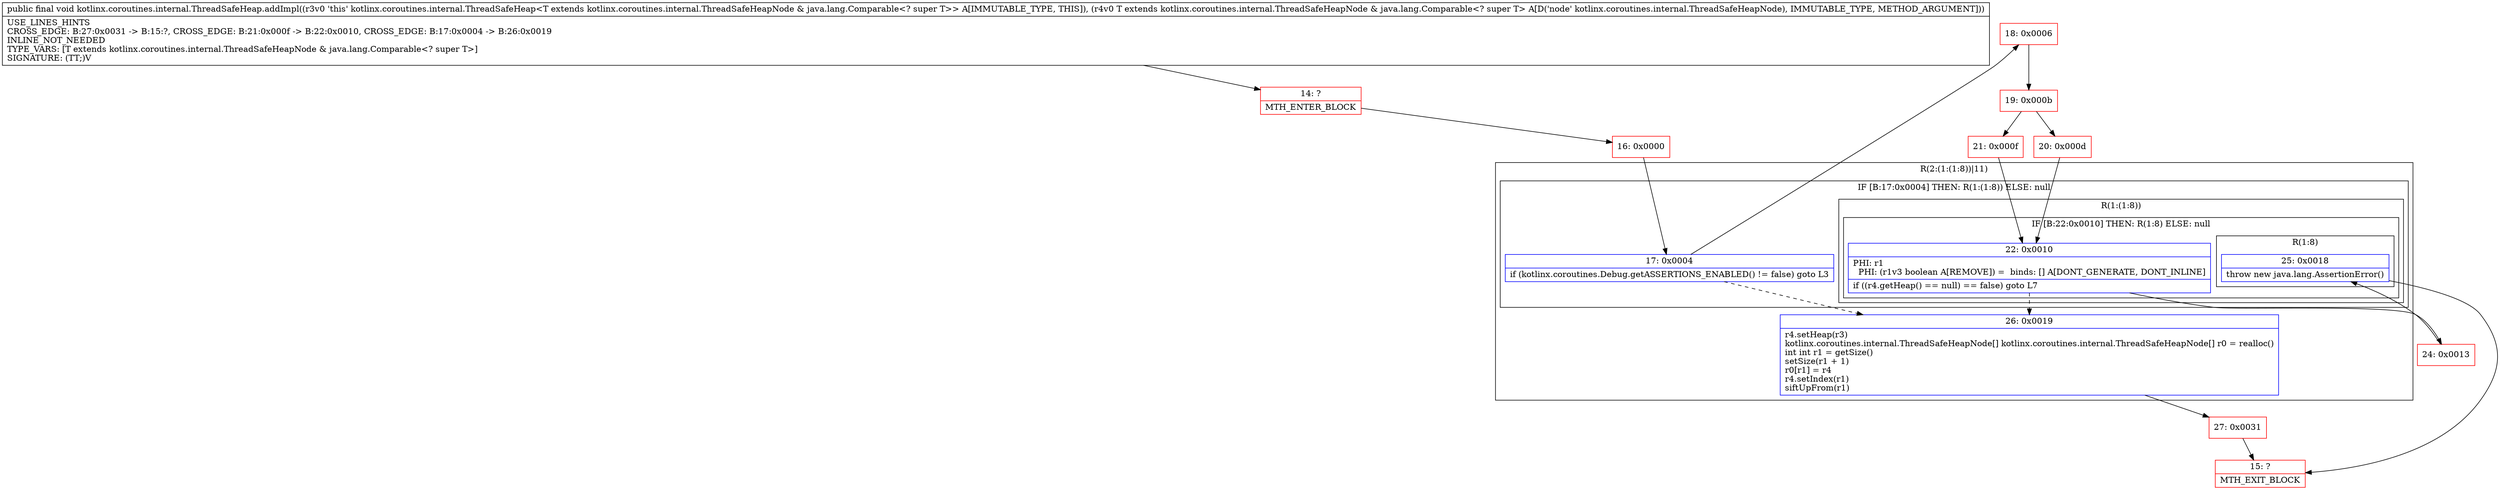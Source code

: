 digraph "CFG forkotlinx.coroutines.internal.ThreadSafeHeap.addImpl(Lkotlinx\/coroutines\/internal\/ThreadSafeHeapNode;)V" {
subgraph cluster_Region_1057706537 {
label = "R(2:(1:(1:8))|11)";
node [shape=record,color=blue];
subgraph cluster_IfRegion_1490292427 {
label = "IF [B:17:0x0004] THEN: R(1:(1:8)) ELSE: null";
node [shape=record,color=blue];
Node_17 [shape=record,label="{17\:\ 0x0004|if (kotlinx.coroutines.Debug.getASSERTIONS_ENABLED() != false) goto L3\l}"];
subgraph cluster_Region_1207391569 {
label = "R(1:(1:8))";
node [shape=record,color=blue];
subgraph cluster_IfRegion_1777941064 {
label = "IF [B:22:0x0010] THEN: R(1:8) ELSE: null";
node [shape=record,color=blue];
Node_22 [shape=record,label="{22\:\ 0x0010|PHI: r1 \l  PHI: (r1v3 boolean A[REMOVE]) =  binds: [] A[DONT_GENERATE, DONT_INLINE]\l|if ((r4.getHeap() == null) == false) goto L7\l}"];
subgraph cluster_Region_348121336 {
label = "R(1:8)";
node [shape=record,color=blue];
Node_25 [shape=record,label="{25\:\ 0x0018|throw new java.lang.AssertionError()\l}"];
}
}
}
}
Node_26 [shape=record,label="{26\:\ 0x0019|r4.setHeap(r3)\lkotlinx.coroutines.internal.ThreadSafeHeapNode[] kotlinx.coroutines.internal.ThreadSafeHeapNode[] r0 = realloc()\lint int r1 = getSize()\lsetSize(r1 + 1)\lr0[r1] = r4\lr4.setIndex(r1)\lsiftUpFrom(r1)\l}"];
}
Node_14 [shape=record,color=red,label="{14\:\ ?|MTH_ENTER_BLOCK\l}"];
Node_16 [shape=record,color=red,label="{16\:\ 0x0000}"];
Node_18 [shape=record,color=red,label="{18\:\ 0x0006}"];
Node_19 [shape=record,color=red,label="{19\:\ 0x000b}"];
Node_20 [shape=record,color=red,label="{20\:\ 0x000d}"];
Node_24 [shape=record,color=red,label="{24\:\ 0x0013}"];
Node_15 [shape=record,color=red,label="{15\:\ ?|MTH_EXIT_BLOCK\l}"];
Node_21 [shape=record,color=red,label="{21\:\ 0x000f}"];
Node_27 [shape=record,color=red,label="{27\:\ 0x0031}"];
MethodNode[shape=record,label="{public final void kotlinx.coroutines.internal.ThreadSafeHeap.addImpl((r3v0 'this' kotlinx.coroutines.internal.ThreadSafeHeap\<T extends kotlinx.coroutines.internal.ThreadSafeHeapNode & java.lang.Comparable\<? super T\>\> A[IMMUTABLE_TYPE, THIS]), (r4v0 T extends kotlinx.coroutines.internal.ThreadSafeHeapNode & java.lang.Comparable\<? super T\> A[D('node' kotlinx.coroutines.internal.ThreadSafeHeapNode), IMMUTABLE_TYPE, METHOD_ARGUMENT]))  | USE_LINES_HINTS\lCROSS_EDGE: B:27:0x0031 \-\> B:15:?, CROSS_EDGE: B:21:0x000f \-\> B:22:0x0010, CROSS_EDGE: B:17:0x0004 \-\> B:26:0x0019\lINLINE_NOT_NEEDED\lTYPE_VARS: [T extends kotlinx.coroutines.internal.ThreadSafeHeapNode & java.lang.Comparable\<? super T\>]\lSIGNATURE: (TT;)V\l}"];
MethodNode -> Node_14;Node_17 -> Node_18;
Node_17 -> Node_26[style=dashed];
Node_22 -> Node_24;
Node_22 -> Node_26[style=dashed];
Node_25 -> Node_15;
Node_26 -> Node_27;
Node_14 -> Node_16;
Node_16 -> Node_17;
Node_18 -> Node_19;
Node_19 -> Node_20;
Node_19 -> Node_21;
Node_20 -> Node_22;
Node_24 -> Node_25;
Node_21 -> Node_22;
Node_27 -> Node_15;
}

